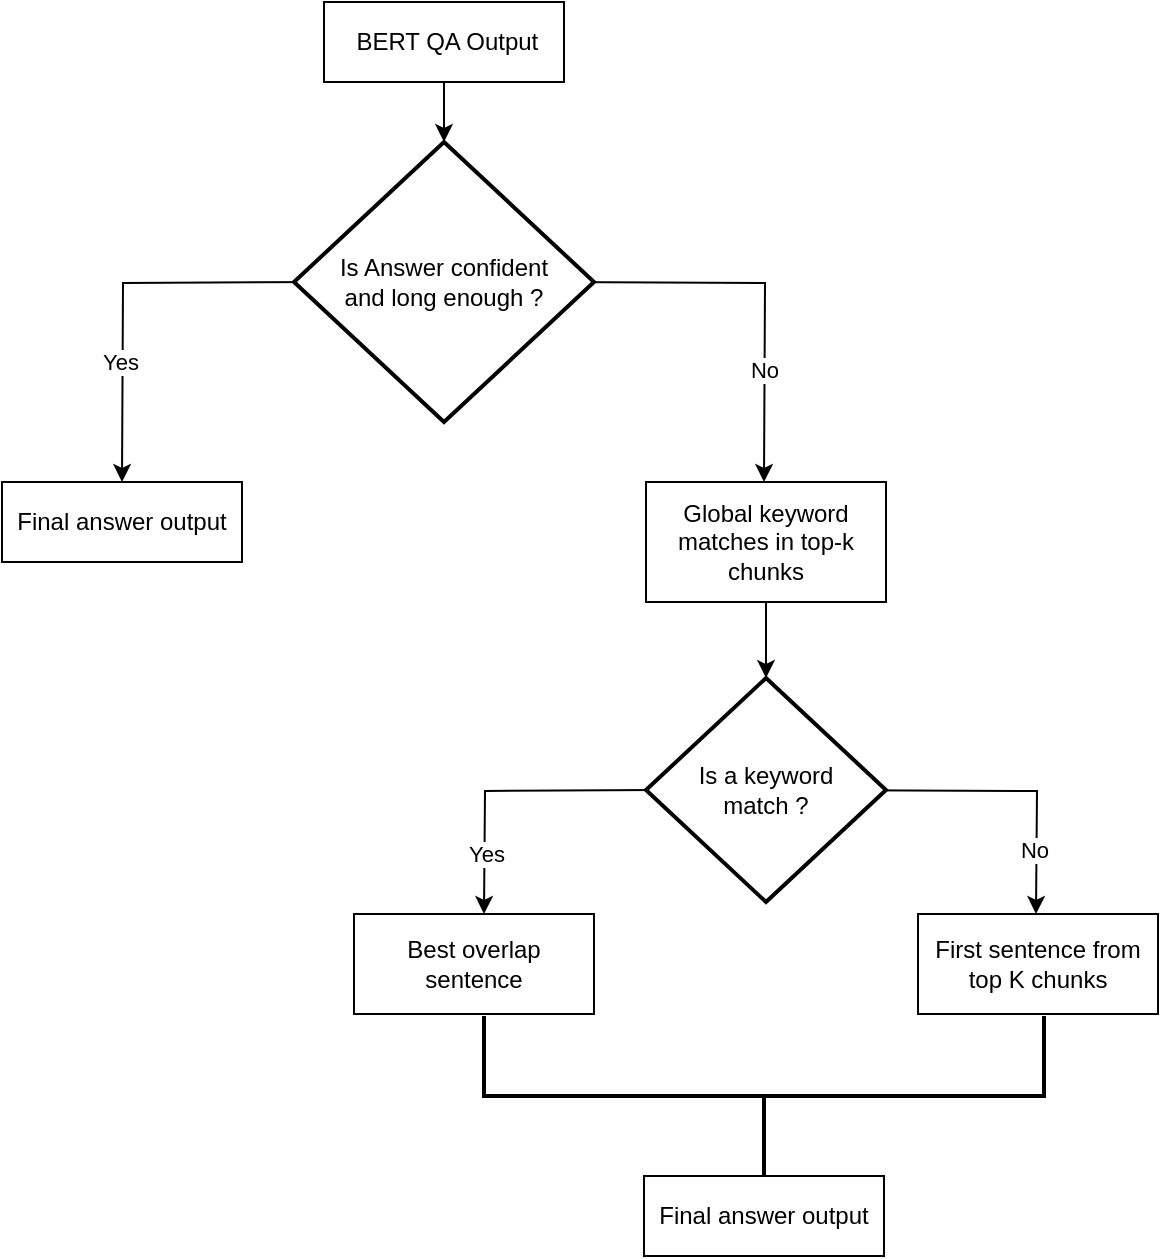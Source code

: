 <mxfile version="27.1.6">
  <diagram name="Page-1" id="RHw8cbpRk0Ck9W-h4Fd_">
    <mxGraphModel dx="1042" dy="562" grid="1" gridSize="10" guides="1" tooltips="1" connect="1" arrows="1" fold="1" page="1" pageScale="1" pageWidth="850" pageHeight="1100" math="0" shadow="0">
      <root>
        <mxCell id="0" />
        <mxCell id="1" parent="0" />
        <mxCell id="8cfyLgTnjdQFu8Vpse5v-19" value="" style="edgeStyle=orthogonalEdgeStyle;rounded=0;orthogonalLoop=1;jettySize=auto;html=1;" edge="1" parent="1" source="8cfyLgTnjdQFu8Vpse5v-1" target="8cfyLgTnjdQFu8Vpse5v-2">
          <mxGeometry relative="1" as="geometry" />
        </mxCell>
        <mxCell id="8cfyLgTnjdQFu8Vpse5v-1" value="&amp;nbsp;BERT QA Output" style="rounded=0;whiteSpace=wrap;html=1;" vertex="1" parent="1">
          <mxGeometry x="340" y="40" width="120" height="40" as="geometry" />
        </mxCell>
        <mxCell id="8cfyLgTnjdQFu8Vpse5v-5" style="edgeStyle=orthogonalEdgeStyle;rounded=0;orthogonalLoop=1;jettySize=auto;html=1;entryX=0.5;entryY=0;entryDx=0;entryDy=0;" edge="1" parent="1">
          <mxGeometry relative="1" as="geometry">
            <mxPoint x="344" y="180" as="sourcePoint" />
            <mxPoint x="239" y="280" as="targetPoint" />
          </mxGeometry>
        </mxCell>
        <mxCell id="8cfyLgTnjdQFu8Vpse5v-6" value="Yes" style="edgeLabel;html=1;align=center;verticalAlign=middle;resizable=0;points=[];" vertex="1" connectable="0" parent="8cfyLgTnjdQFu8Vpse5v-5">
          <mxGeometry x="0.409" y="-2" relative="1" as="geometry">
            <mxPoint as="offset" />
          </mxGeometry>
        </mxCell>
        <mxCell id="8cfyLgTnjdQFu8Vpse5v-7" style="edgeStyle=orthogonalEdgeStyle;rounded=0;orthogonalLoop=1;jettySize=auto;html=1;entryX=0.5;entryY=0;entryDx=0;entryDy=0;" edge="1" parent="1">
          <mxGeometry relative="1" as="geometry">
            <mxPoint x="455" y="180" as="sourcePoint" />
            <mxPoint x="560" y="280" as="targetPoint" />
          </mxGeometry>
        </mxCell>
        <mxCell id="8cfyLgTnjdQFu8Vpse5v-8" value="No" style="edgeLabel;html=1;align=center;verticalAlign=middle;resizable=0;points=[];" vertex="1" connectable="0" parent="8cfyLgTnjdQFu8Vpse5v-7">
          <mxGeometry x="0.448" y="-1" relative="1" as="geometry">
            <mxPoint as="offset" />
          </mxGeometry>
        </mxCell>
        <mxCell id="8cfyLgTnjdQFu8Vpse5v-2" value="Is Answer confident&lt;div&gt;and long enough ?&lt;/div&gt;" style="strokeWidth=2;html=1;shape=mxgraph.flowchart.decision;whiteSpace=wrap;" vertex="1" parent="1">
          <mxGeometry x="325" y="110" width="150" height="140" as="geometry" />
        </mxCell>
        <mxCell id="8cfyLgTnjdQFu8Vpse5v-3" value="Final answer output" style="rounded=0;whiteSpace=wrap;html=1;" vertex="1" parent="1">
          <mxGeometry x="179" y="280" width="120" height="40" as="geometry" />
        </mxCell>
        <mxCell id="8cfyLgTnjdQFu8Vpse5v-10" value="" style="edgeStyle=orthogonalEdgeStyle;rounded=0;orthogonalLoop=1;jettySize=auto;html=1;" edge="1" parent="1" source="8cfyLgTnjdQFu8Vpse5v-4" target="8cfyLgTnjdQFu8Vpse5v-9">
          <mxGeometry relative="1" as="geometry" />
        </mxCell>
        <mxCell id="8cfyLgTnjdQFu8Vpse5v-4" value="Global keyword matches in top-k chunks" style="rounded=0;whiteSpace=wrap;html=1;" vertex="1" parent="1">
          <mxGeometry x="501" y="280" width="120" height="60" as="geometry" />
        </mxCell>
        <mxCell id="8cfyLgTnjdQFu8Vpse5v-13" style="edgeStyle=orthogonalEdgeStyle;rounded=0;orthogonalLoop=1;jettySize=auto;html=1;entryX=0.5;entryY=0;entryDx=0;entryDy=0;" edge="1" parent="1">
          <mxGeometry relative="1" as="geometry">
            <mxPoint x="506" y="434" as="sourcePoint" />
            <mxPoint x="420" y="496" as="targetPoint" />
          </mxGeometry>
        </mxCell>
        <mxCell id="8cfyLgTnjdQFu8Vpse5v-14" value="Yes" style="edgeLabel;html=1;align=center;verticalAlign=middle;resizable=0;points=[];" vertex="1" connectable="0" parent="8cfyLgTnjdQFu8Vpse5v-13">
          <mxGeometry x="0.378" relative="1" as="geometry">
            <mxPoint y="15" as="offset" />
          </mxGeometry>
        </mxCell>
        <mxCell id="8cfyLgTnjdQFu8Vpse5v-15" style="edgeStyle=orthogonalEdgeStyle;rounded=0;orthogonalLoop=1;jettySize=auto;html=1;exitX=1;exitY=0.5;exitDx=0;exitDy=0;exitPerimeter=0;entryX=0.5;entryY=0;entryDx=0;entryDy=0;" edge="1" parent="1">
          <mxGeometry relative="1" as="geometry">
            <mxPoint x="577" y="434" as="sourcePoint" />
            <mxPoint x="696" y="496" as="targetPoint" />
          </mxGeometry>
        </mxCell>
        <mxCell id="8cfyLgTnjdQFu8Vpse5v-16" value="No" style="edgeLabel;html=1;align=center;verticalAlign=middle;resizable=0;points=[];" vertex="1" connectable="0" parent="8cfyLgTnjdQFu8Vpse5v-15">
          <mxGeometry x="0.451" y="-2" relative="1" as="geometry">
            <mxPoint y="17" as="offset" />
          </mxGeometry>
        </mxCell>
        <mxCell id="8cfyLgTnjdQFu8Vpse5v-9" value="Is a keyword&lt;div&gt;match ?&lt;/div&gt;" style="strokeWidth=2;html=1;shape=mxgraph.flowchart.decision;whiteSpace=wrap;" vertex="1" parent="1">
          <mxGeometry x="501" y="378" width="120" height="112" as="geometry" />
        </mxCell>
        <mxCell id="8cfyLgTnjdQFu8Vpse5v-11" value="Best overlap sentence" style="rounded=0;whiteSpace=wrap;html=1;" vertex="1" parent="1">
          <mxGeometry x="355" y="496" width="120" height="50" as="geometry" />
        </mxCell>
        <mxCell id="8cfyLgTnjdQFu8Vpse5v-12" value="First sentence from top K chunks" style="rounded=0;whiteSpace=wrap;html=1;" vertex="1" parent="1">
          <mxGeometry x="637" y="496" width="120" height="50" as="geometry" />
        </mxCell>
        <mxCell id="8cfyLgTnjdQFu8Vpse5v-17" value="" style="strokeWidth=2;html=1;shape=mxgraph.flowchart.annotation_2;align=left;labelPosition=right;pointerEvents=1;direction=north;" vertex="1" parent="1">
          <mxGeometry x="420" y="547" width="280" height="80" as="geometry" />
        </mxCell>
        <mxCell id="8cfyLgTnjdQFu8Vpse5v-18" value="Final answer output" style="rounded=0;whiteSpace=wrap;html=1;" vertex="1" parent="1">
          <mxGeometry x="500" y="627" width="120" height="40" as="geometry" />
        </mxCell>
      </root>
    </mxGraphModel>
  </diagram>
</mxfile>
